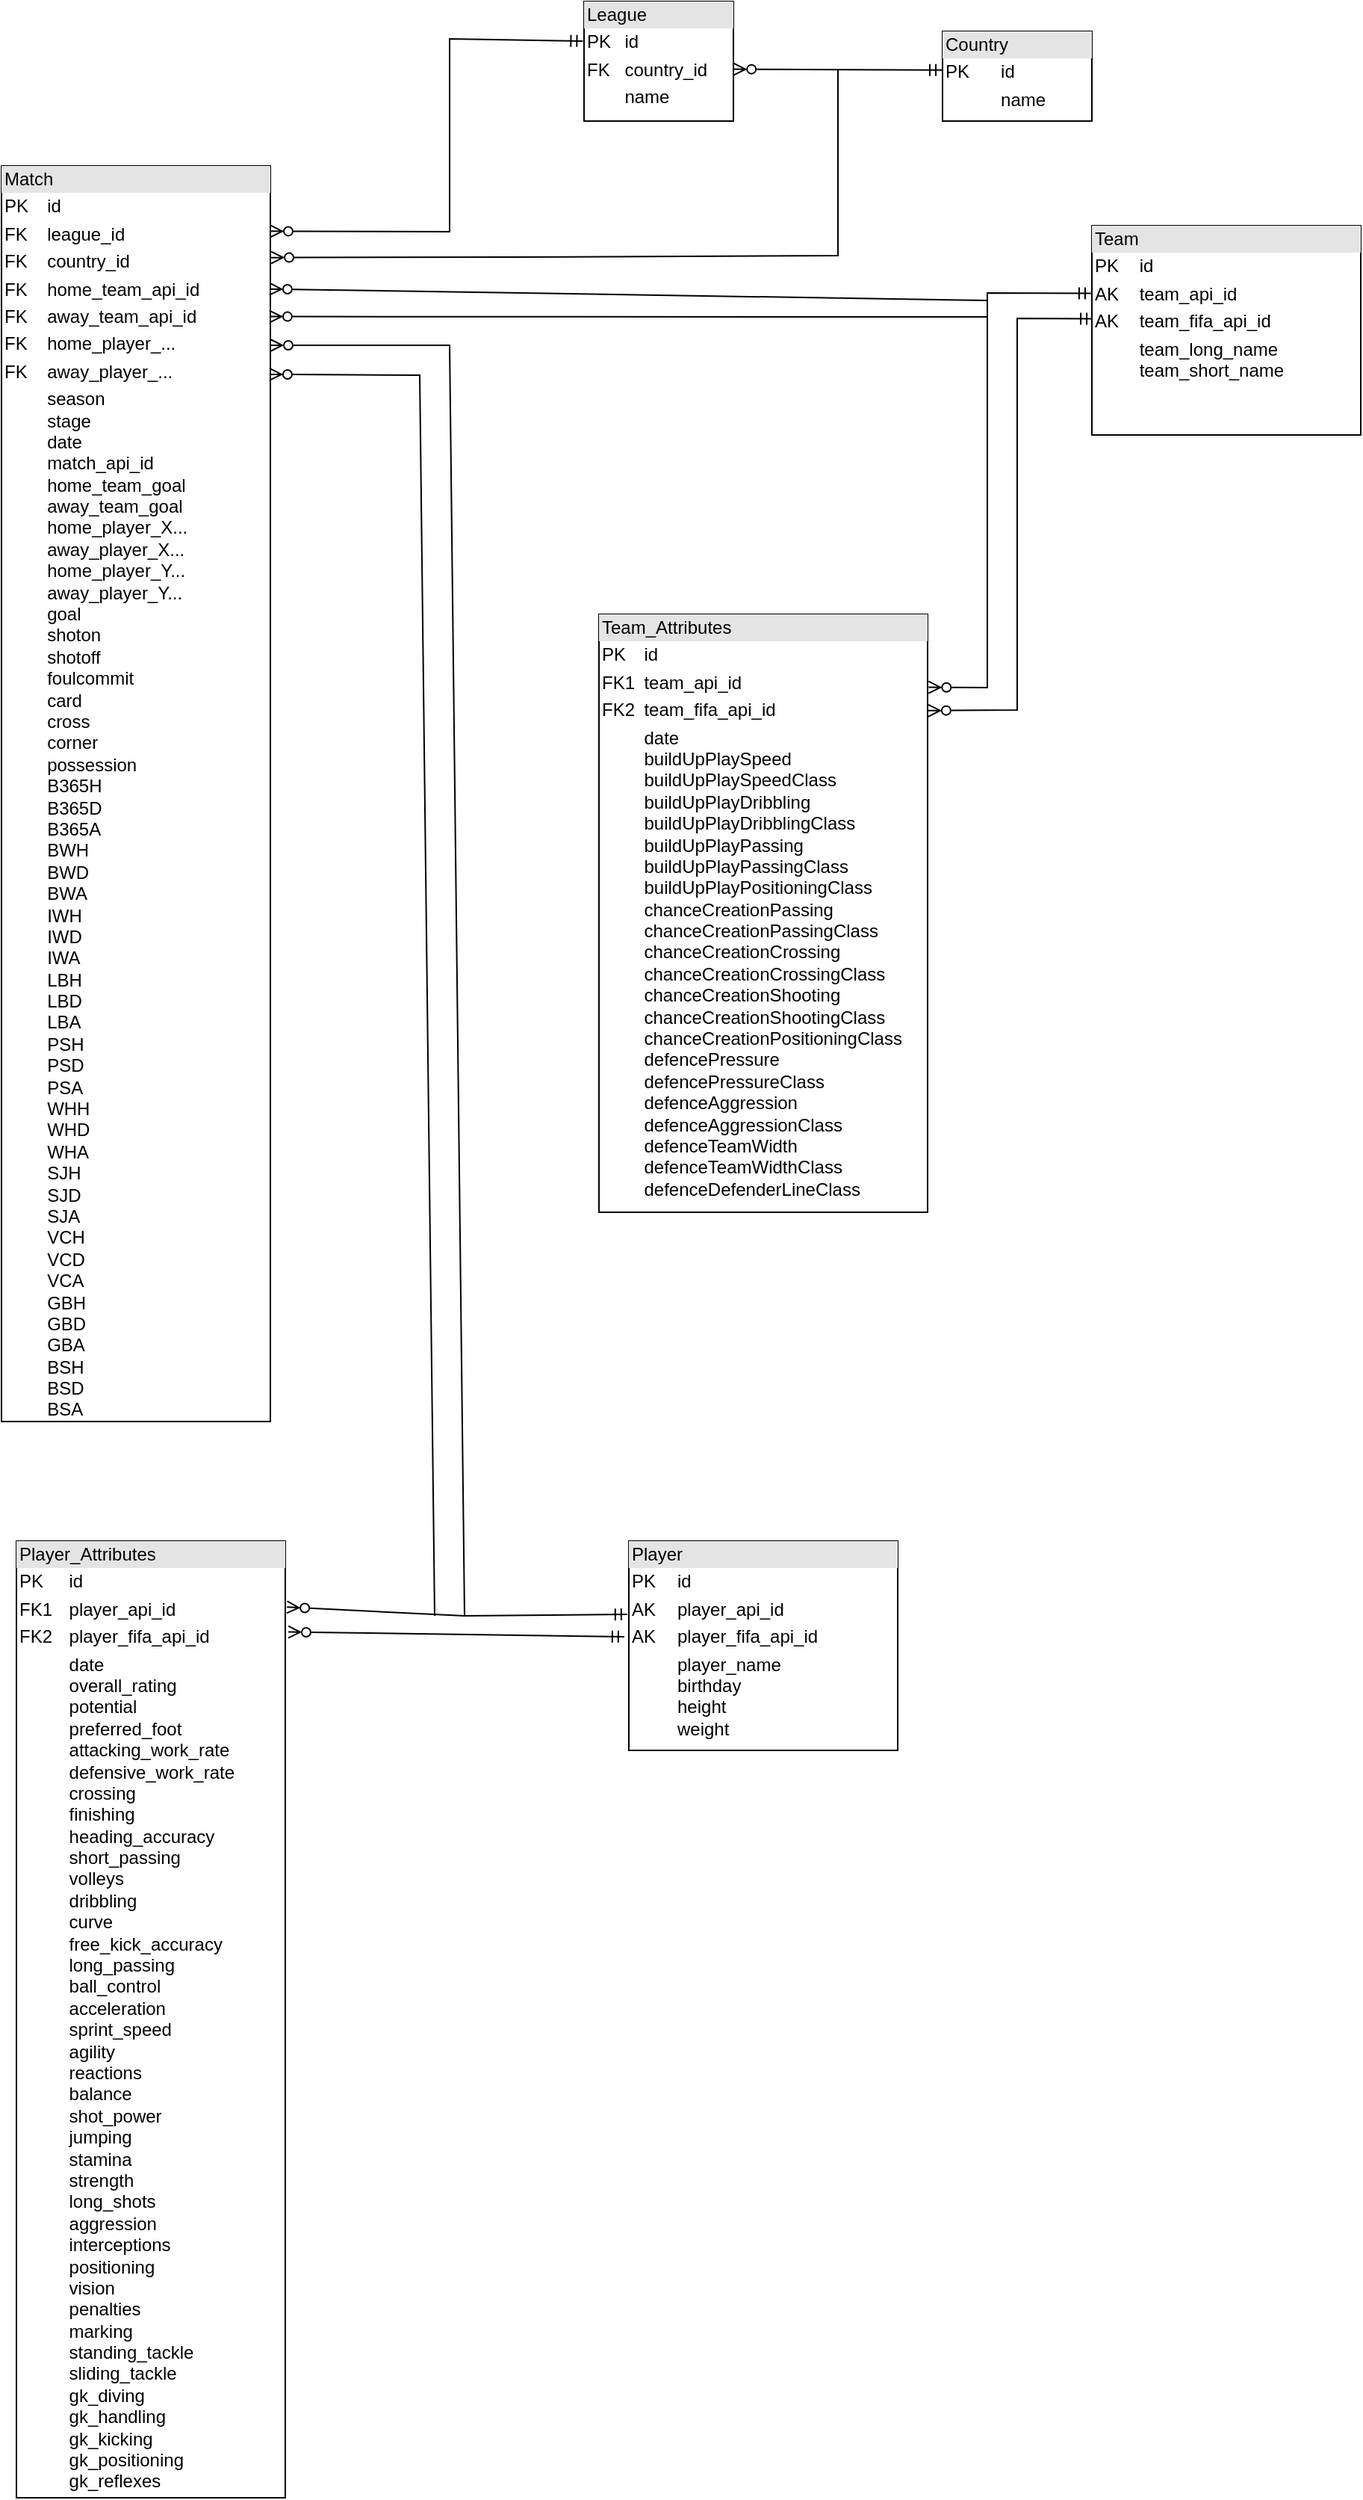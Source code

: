 <mxfile version="21.0.2" type="device"><diagram id="C5RBs43oDa-KdzZeNtuy" name="Page-1"><mxGraphModel dx="1912" dy="2188" grid="1" gridSize="10" guides="1" tooltips="1" connect="1" arrows="1" fold="1" page="1" pageScale="1" pageWidth="827" pageHeight="1169" math="0" shadow="0"><root><mxCell id="WIyWlLk6GJQsqaUBKTNV-0"/><mxCell id="WIyWlLk6GJQsqaUBKTNV-1" parent="WIyWlLk6GJQsqaUBKTNV-0"/><mxCell id="w4pTYqP21C4rSckpjoDH-13" value="&lt;div style=&quot;box-sizing:border-box;width:100%;background:#e4e4e4;padding:2px;&quot;&gt;Player&lt;/div&gt;&lt;table style=&quot;width:100%;font-size:1em;&quot; cellpadding=&quot;2&quot; cellspacing=&quot;0&quot;&gt;&lt;tbody&gt;&lt;tr&gt;&lt;td&gt;PK&lt;/td&gt;&lt;td&gt;id&lt;/td&gt;&lt;/tr&gt;&lt;tr&gt;&lt;td&gt;AK&lt;/td&gt;&lt;td&gt;player_api_id&lt;/td&gt;&lt;/tr&gt;&lt;tr&gt;&lt;td&gt;AK&lt;/td&gt;&lt;td&gt;player_fifa_api_id&lt;/td&gt;&lt;/tr&gt;&lt;tr&gt;&lt;td&gt;&lt;/td&gt;&lt;td&gt;player_name&lt;br&gt;birthday&lt;br&gt;height&lt;br&gt;weight&lt;/td&gt;&lt;/tr&gt;&lt;/tbody&gt;&lt;/table&gt;" style="verticalAlign=top;align=left;overflow=fill;html=1;whiteSpace=wrap;perimeterSpacing=0;" vertex="1" parent="WIyWlLk6GJQsqaUBKTNV-1"><mxGeometry x="520" y="910" width="180" height="140" as="geometry"/></mxCell><mxCell id="w4pTYqP21C4rSckpjoDH-16" value="&lt;div style=&quot;box-sizing:border-box;width:100%;background:#e4e4e4;padding:2px;&quot;&gt;Player_Attributes&lt;/div&gt;&lt;table style=&quot;width:100%;font-size:1em;&quot; cellpadding=&quot;2&quot; cellspacing=&quot;0&quot;&gt;&lt;tbody&gt;&lt;tr&gt;&lt;td&gt;PK&lt;/td&gt;&lt;td&gt;id&lt;/td&gt;&lt;/tr&gt;&lt;tr&gt;&lt;td&gt;FK1&lt;/td&gt;&lt;td&gt;player_api_id&lt;/td&gt;&lt;/tr&gt;&lt;tr&gt;&lt;td&gt;FK2&lt;/td&gt;&lt;td&gt;player_fifa_api_id&lt;/td&gt;&lt;/tr&gt;&lt;tr&gt;&lt;td&gt;&lt;/td&gt;&lt;td&gt;date&lt;br&gt;overall_rating&lt;br&gt;potential&lt;br&gt;preferred_foot&lt;br&gt;attacking_work_rate&lt;br&gt;defensive_work_rate&lt;br&gt;crossing&lt;br&gt;finishing&lt;br&gt;heading_accuracy&lt;br&gt;short_passing&lt;br&gt;volleys&lt;br&gt;dribbling&lt;br&gt;curve&lt;br&gt;free_kick_accuracy&lt;br&gt;long_passing&lt;br&gt;ball_control&lt;br&gt;acceleration&lt;br&gt;sprint_speed&lt;br&gt;agility&lt;br&gt;reactions&lt;br&gt;balance&lt;br&gt;shot_power&lt;br&gt;jumping&lt;br&gt;stamina&lt;br&gt;strength&lt;br&gt;long_shots&lt;br&gt;aggression&lt;br&gt;interceptions&lt;br&gt;positioning&lt;br&gt;vision&lt;br&gt;penalties&lt;br&gt;marking&lt;br&gt;standing_tackle&lt;br&gt;sliding_tackle&lt;br&gt;gk_diving&lt;br&gt;gk_handling&lt;br&gt;gk_kicking&lt;br&gt;gk_positioning&lt;br&gt;gk_reflexes&lt;/td&gt;&lt;/tr&gt;&lt;/tbody&gt;&lt;/table&gt;" style="verticalAlign=top;align=left;overflow=fill;html=1;whiteSpace=wrap;" vertex="1" parent="WIyWlLk6GJQsqaUBKTNV-1"><mxGeometry x="110" y="910" width="180" height="640" as="geometry"/></mxCell><mxCell id="w4pTYqP21C4rSckpjoDH-17" value="" style="endArrow=ERmandOne;html=1;rounded=0;exitX=1.006;exitY=0.069;exitDx=0;exitDy=0;exitPerimeter=0;entryX=-0.006;entryY=0.35;entryDx=0;entryDy=0;entryPerimeter=0;startArrow=ERzeroToMany;startFill=0;endFill=0;" edge="1" parent="WIyWlLk6GJQsqaUBKTNV-1" source="w4pTYqP21C4rSckpjoDH-16" target="w4pTYqP21C4rSckpjoDH-13"><mxGeometry width="50" height="50" relative="1" as="geometry"><mxPoint x="350" y="1000" as="sourcePoint"/><mxPoint x="400" y="950" as="targetPoint"/><Array as="points"><mxPoint x="410" y="960"/></Array></mxGeometry></mxCell><mxCell id="w4pTYqP21C4rSckpjoDH-18" value="" style="endArrow=ERmandOne;html=1;rounded=0;exitX=1.011;exitY=0.095;exitDx=0;exitDy=0;exitPerimeter=0;entryX=-0.017;entryY=0.457;entryDx=0;entryDy=0;entryPerimeter=0;startArrow=ERzeroToMany;startFill=0;endFill=0;" edge="1" parent="WIyWlLk6GJQsqaUBKTNV-1" source="w4pTYqP21C4rSckpjoDH-16" target="w4pTYqP21C4rSckpjoDH-13"><mxGeometry width="50" height="50" relative="1" as="geometry"><mxPoint x="301" y="995" as="sourcePoint"/><mxPoint x="619" y="990" as="targetPoint"/></mxGeometry></mxCell><mxCell id="w4pTYqP21C4rSckpjoDH-20" value="&lt;div style=&quot;box-sizing:border-box;width:100%;background:#e4e4e4;padding:2px;&quot;&gt;Match&lt;/div&gt;&lt;table style=&quot;width:100%;font-size:1em;&quot; cellpadding=&quot;2&quot; cellspacing=&quot;0&quot;&gt;&lt;tbody&gt;&lt;tr&gt;&lt;td&gt;PK&lt;/td&gt;&lt;td&gt;id&lt;/td&gt;&lt;/tr&gt;&lt;tr&gt;&lt;td&gt;FK&lt;/td&gt;&lt;td&gt;league_id&lt;/td&gt;&lt;/tr&gt;&lt;tr&gt;&lt;td&gt;FK&lt;/td&gt;&lt;td&gt;country_id&lt;/td&gt;&lt;/tr&gt;&lt;tr&gt;&lt;td&gt;FK&lt;/td&gt;&lt;td&gt;home_team_api_id&lt;/td&gt;&lt;/tr&gt;&lt;tr&gt;&lt;td&gt;FK&lt;/td&gt;&lt;td&gt;away_team_api_id&lt;/td&gt;&lt;/tr&gt;&lt;tr&gt;&lt;td&gt;FK&lt;/td&gt;&lt;td&gt;home_player_...&lt;/td&gt;&lt;/tr&gt;&lt;tr&gt;&lt;td&gt;FK&lt;/td&gt;&lt;td&gt;away_player_...&lt;/td&gt;&lt;/tr&gt;&lt;tr&gt;&lt;td&gt;&lt;/td&gt;&lt;td&gt;season&lt;br&gt;stage&lt;br&gt;date&lt;br&gt;match_api_id&lt;br&gt;home_team_goal&lt;br&gt;away_team_goal&lt;br&gt;home_player_X...&lt;br&gt;away_player_X...&lt;br&gt;home_player_Y...&lt;br&gt;away_player_Y...&lt;br&gt;goal&lt;br&gt;shoton&lt;br&gt;shotoff&lt;br&gt;foulcommit&lt;br&gt;card&lt;br&gt;cross&lt;br&gt;corner&lt;br&gt;possession&lt;br&gt;B365H&lt;br&gt;B365D&lt;br&gt;B365A&lt;br&gt;BWH&lt;br&gt;BWD&lt;br&gt;BWA&lt;br&gt;IWH&lt;br&gt;IWD&lt;br&gt;IWA&lt;br&gt;LBH&lt;br&gt;LBD&lt;br&gt;LBA&lt;br&gt;PSH&lt;br&gt;PSD&lt;br&gt;PSA&lt;br&gt;WHH&lt;br&gt;WHD&lt;br&gt;WHA&lt;br&gt;SJH&lt;br&gt;SJD&lt;br&gt;SJA&lt;br&gt;VCH&lt;br&gt;VCD&lt;br&gt;VCA&lt;br&gt;GBH&lt;br&gt;GBD&lt;br&gt;GBA&lt;br&gt;BSH&lt;br&gt;BSD&lt;br&gt;BSA&lt;br&gt;&lt;/td&gt;&lt;/tr&gt;&lt;/tbody&gt;&lt;/table&gt;" style="verticalAlign=top;align=left;overflow=fill;html=1;whiteSpace=wrap;" vertex="1" parent="WIyWlLk6GJQsqaUBKTNV-1"><mxGeometry x="100" y="-10" width="180" height="840" as="geometry"/></mxCell><mxCell id="w4pTYqP21C4rSckpjoDH-23" value="" style="endArrow=none;html=1;rounded=0;startArrow=ERzeroToMany;startFill=0;" edge="1" parent="WIyWlLk6GJQsqaUBKTNV-1"><mxGeometry width="50" height="50" relative="1" as="geometry"><mxPoint x="280" y="110" as="sourcePoint"/><mxPoint x="410" y="960" as="targetPoint"/><Array as="points"><mxPoint x="400" y="110"/></Array></mxGeometry></mxCell><mxCell id="w4pTYqP21C4rSckpjoDH-25" value="" style="endArrow=none;html=1;rounded=0;startArrow=ERzeroToMany;startFill=0;exitX=0.997;exitY=0.166;exitDx=0;exitDy=0;exitPerimeter=0;" edge="1" parent="WIyWlLk6GJQsqaUBKTNV-1" source="w4pTYqP21C4rSckpjoDH-20"><mxGeometry width="50" height="50" relative="1" as="geometry"><mxPoint x="290" y="130" as="sourcePoint"/><mxPoint x="390" y="960" as="targetPoint"/><Array as="points"><mxPoint x="380" y="130"/></Array></mxGeometry></mxCell><mxCell id="w4pTYqP21C4rSckpjoDH-27" value="&lt;div style=&quot;box-sizing:border-box;width:100%;background:#e4e4e4;padding:2px;&quot;&gt;Team_Attributes&lt;/div&gt;&lt;table style=&quot;width:100%;font-size:1em;&quot; cellpadding=&quot;2&quot; cellspacing=&quot;0&quot;&gt;&lt;tbody&gt;&lt;tr&gt;&lt;td&gt;PK&lt;/td&gt;&lt;td&gt;id&lt;/td&gt;&lt;/tr&gt;&lt;tr&gt;&lt;td&gt;FK1&lt;/td&gt;&lt;td&gt;team_api_id&lt;/td&gt;&lt;/tr&gt;&lt;tr&gt;&lt;td&gt;FK2&lt;/td&gt;&lt;td&gt;team_fifa_api_id&lt;/td&gt;&lt;/tr&gt;&lt;tr&gt;&lt;td&gt;&lt;/td&gt;&lt;td&gt;date&lt;br&gt;buildUpPlaySpeed&lt;br&gt;buildUpPlaySpeedClass&lt;br&gt;buildUpPlayDribbling&lt;br&gt;buildUpPlayDribblingClass&lt;br&gt;buildUpPlayPassing&lt;br&gt;buildUpPlayPassingClass&lt;br&gt;buildUpPlayPositioningClass&lt;br&gt;chanceCreationPassing&lt;br&gt;chanceCreationPassingClass&lt;br&gt;chanceCreationCrossing&lt;br&gt;chanceCreationCrossingClass&lt;br&gt;chanceCreationShooting&lt;br&gt;chanceCreationShootingClass&lt;br&gt;chanceCreationPositioningClass&lt;br&gt;defencePressure&lt;br&gt;defencePressureClass&lt;br&gt;defenceAggression&lt;br&gt;defenceAggressionClass&lt;br&gt;defenceTeamWidth&lt;br&gt;defenceTeamWidthClass&lt;br&gt;defenceDefenderLineClass&lt;br&gt;&lt;br&gt;&lt;/td&gt;&lt;/tr&gt;&lt;/tbody&gt;&lt;/table&gt;" style="verticalAlign=top;align=left;overflow=fill;html=1;whiteSpace=wrap;" vertex="1" parent="WIyWlLk6GJQsqaUBKTNV-1"><mxGeometry x="500" y="290" width="220" height="400" as="geometry"/></mxCell><mxCell id="w4pTYqP21C4rSckpjoDH-28" value="" style="endArrow=ERmandOne;html=1;rounded=0;exitX=1.002;exitY=0.161;exitDx=0;exitDy=0;exitPerimeter=0;entryX=0.003;entryY=0.445;entryDx=0;entryDy=0;entryPerimeter=0;startArrow=ERzeroToMany;startFill=0;endFill=0;" edge="1" parent="WIyWlLk6GJQsqaUBKTNV-1" source="w4pTYqP21C4rSckpjoDH-27" target="w4pTYqP21C4rSckpjoDH-26"><mxGeometry width="50" height="50" relative="1" as="geometry"><mxPoint x="680" y="330" as="sourcePoint"/><mxPoint x="1100" y="100" as="targetPoint"/><Array as="points"><mxPoint x="780" y="354"/><mxPoint x="780" y="92"/></Array></mxGeometry></mxCell><mxCell id="w4pTYqP21C4rSckpjoDH-29" value="" style="endArrow=ERmandOne;html=1;rounded=0;exitX=1.003;exitY=0.122;exitDx=0;exitDy=0;exitPerimeter=0;entryX=-0.003;entryY=0.323;entryDx=0;entryDy=0;entryPerimeter=0;startArrow=ERzeroToMany;startFill=0;endFill=0;" edge="1" parent="WIyWlLk6GJQsqaUBKTNV-1" source="w4pTYqP21C4rSckpjoDH-27" target="w4pTYqP21C4rSckpjoDH-26"><mxGeometry width="50" height="50" relative="1" as="geometry"><mxPoint x="930" y="231" as="sourcePoint"/><mxPoint x="1071" y="-31" as="targetPoint"/><Array as="points"><mxPoint x="760" y="339"/><mxPoint x="760" y="75"/></Array></mxGeometry></mxCell><mxCell id="w4pTYqP21C4rSckpjoDH-30" value="" style="endArrow=none;html=1;rounded=0;startArrow=ERzeroToMany;startFill=0;exitX=0.997;exitY=0.12;exitDx=0;exitDy=0;exitPerimeter=0;" edge="1" parent="WIyWlLk6GJQsqaUBKTNV-1" source="w4pTYqP21C4rSckpjoDH-20"><mxGeometry width="50" height="50" relative="1" as="geometry"><mxPoint x="300" y="90" as="sourcePoint"/><mxPoint x="760" y="91" as="targetPoint"/><Array as="points"><mxPoint x="650" y="91"/></Array></mxGeometry></mxCell><mxCell id="w4pTYqP21C4rSckpjoDH-32" value="&lt;div style=&quot;box-sizing:border-box;width:100%;background:#e4e4e4;padding:2px;&quot;&gt;League&lt;/div&gt;&lt;table style=&quot;width:100%;font-size:1em;&quot; cellpadding=&quot;2&quot; cellspacing=&quot;0&quot;&gt;&lt;tbody&gt;&lt;tr&gt;&lt;td&gt;PK&lt;/td&gt;&lt;td&gt;id&lt;/td&gt;&lt;/tr&gt;&lt;tr&gt;&lt;td&gt;FK&lt;/td&gt;&lt;td&gt;country_id&lt;/td&gt;&lt;/tr&gt;&lt;tr&gt;&lt;td&gt;&lt;/td&gt;&lt;td&gt;name&lt;br&gt;&lt;br&gt;&lt;br&gt;&lt;/td&gt;&lt;/tr&gt;&lt;/tbody&gt;&lt;/table&gt;" style="verticalAlign=top;align=left;overflow=fill;html=1;whiteSpace=wrap;perimeterSpacing=0;" vertex="1" parent="WIyWlLk6GJQsqaUBKTNV-1"><mxGeometry x="490" y="-120" width="100" height="80" as="geometry"/></mxCell><mxCell id="w4pTYqP21C4rSckpjoDH-33" value="&lt;div style=&quot;box-sizing:border-box;width:100%;background:#e4e4e4;padding:2px;&quot;&gt;Country&lt;/div&gt;&lt;table style=&quot;width:100%;font-size:1em;&quot; cellpadding=&quot;2&quot; cellspacing=&quot;0&quot;&gt;&lt;tbody&gt;&lt;tr&gt;&lt;td&gt;PK&lt;/td&gt;&lt;td&gt;id&lt;/td&gt;&lt;/tr&gt;&lt;tr&gt;&lt;td&gt;&lt;/td&gt;&lt;td&gt;name&lt;br&gt;&lt;br&gt;&lt;br&gt;&lt;/td&gt;&lt;/tr&gt;&lt;/tbody&gt;&lt;/table&gt;" style="verticalAlign=top;align=left;overflow=fill;html=1;whiteSpace=wrap;perimeterSpacing=0;" vertex="1" parent="WIyWlLk6GJQsqaUBKTNV-1"><mxGeometry x="730" y="-100" width="100" height="60" as="geometry"/></mxCell><mxCell id="w4pTYqP21C4rSckpjoDH-34" value="" style="endArrow=ERmandOne;html=1;rounded=0;exitX=1.001;exitY=0.566;exitDx=0;exitDy=0;exitPerimeter=0;startArrow=ERzeroToMany;startFill=0;endFill=0;entryX=-0.005;entryY=0.431;entryDx=0;entryDy=0;entryPerimeter=0;" edge="1" parent="WIyWlLk6GJQsqaUBKTNV-1" source="w4pTYqP21C4rSckpjoDH-32" target="w4pTYqP21C4rSckpjoDH-33"><mxGeometry width="50" height="50" relative="1" as="geometry"><mxPoint x="620" y="-90" as="sourcePoint"/><mxPoint x="710" y="-90" as="targetPoint"/></mxGeometry></mxCell><mxCell id="w4pTYqP21C4rSckpjoDH-35" value="" style="endArrow=none;html=1;rounded=0;exitX=1.003;exitY=0.073;exitDx=0;exitDy=0;exitPerimeter=0;startArrow=ERzeroToMany;startFill=0;" edge="1" parent="WIyWlLk6GJQsqaUBKTNV-1" source="w4pTYqP21C4rSckpjoDH-20"><mxGeometry width="50" height="50" relative="1" as="geometry"><mxPoint x="840" y="-10" as="sourcePoint"/><mxPoint x="660" y="-74" as="targetPoint"/><Array as="points"><mxPoint x="440" y="51"/><mxPoint x="660" y="50"/><mxPoint x="660" y="-30"/></Array></mxGeometry></mxCell><mxCell id="w4pTYqP21C4rSckpjoDH-36" value="" style="endArrow=ERmandOne;html=1;rounded=0;exitX=1;exitY=0.052;exitDx=0;exitDy=0;exitPerimeter=0;startArrow=ERzeroToMany;startFill=0;entryX=-0.008;entryY=0.331;entryDx=0;entryDy=0;entryPerimeter=0;endFill=0;" edge="1" parent="WIyWlLk6GJQsqaUBKTNV-1" source="w4pTYqP21C4rSckpjoDH-20" target="w4pTYqP21C4rSckpjoDH-32"><mxGeometry width="50" height="50" relative="1" as="geometry"><mxPoint x="300" y="30" as="sourcePoint"/><mxPoint x="679" y="-95" as="targetPoint"/><Array as="points"><mxPoint x="400" y="34"/><mxPoint x="400" y="-95"/></Array></mxGeometry></mxCell><mxCell id="w4pTYqP21C4rSckpjoDH-37" value="" style="endArrow=none;html=1;rounded=0;startArrow=ERzeroToMany;startFill=0;exitX=0.997;exitY=0.098;exitDx=0;exitDy=0;exitPerimeter=0;" edge="1" parent="WIyWlLk6GJQsqaUBKTNV-1" source="w4pTYqP21C4rSckpjoDH-20"><mxGeometry width="50" height="50" relative="1" as="geometry"><mxPoint x="279" y="72" as="sourcePoint"/><mxPoint x="760" y="80" as="targetPoint"/><Array as="points"/></mxGeometry></mxCell><mxCell id="w4pTYqP21C4rSckpjoDH-26" value="&lt;div style=&quot;box-sizing:border-box;width:100%;background:#e4e4e4;padding:2px;&quot;&gt;Team&lt;/div&gt;&lt;table style=&quot;width:100%;font-size:1em;&quot; cellpadding=&quot;2&quot; cellspacing=&quot;0&quot;&gt;&lt;tbody&gt;&lt;tr&gt;&lt;td&gt;PK&lt;/td&gt;&lt;td&gt;id&lt;/td&gt;&lt;/tr&gt;&lt;tr&gt;&lt;td&gt;AK&lt;/td&gt;&lt;td&gt;team_api_id&lt;/td&gt;&lt;/tr&gt;&lt;tr&gt;&lt;td&gt;AK&lt;/td&gt;&lt;td&gt;team_fifa_api_id&lt;/td&gt;&lt;/tr&gt;&lt;tr&gt;&lt;td&gt;&lt;/td&gt;&lt;td&gt;team_long_name&lt;br&gt;team_short_name&lt;br&gt;&lt;br&gt;&lt;/td&gt;&lt;/tr&gt;&lt;/tbody&gt;&lt;/table&gt;" style="verticalAlign=top;align=left;overflow=fill;html=1;whiteSpace=wrap;perimeterSpacing=0;" vertex="1" parent="WIyWlLk6GJQsqaUBKTNV-1"><mxGeometry x="830" y="30" width="180" height="140" as="geometry"/></mxCell></root></mxGraphModel></diagram></mxfile>